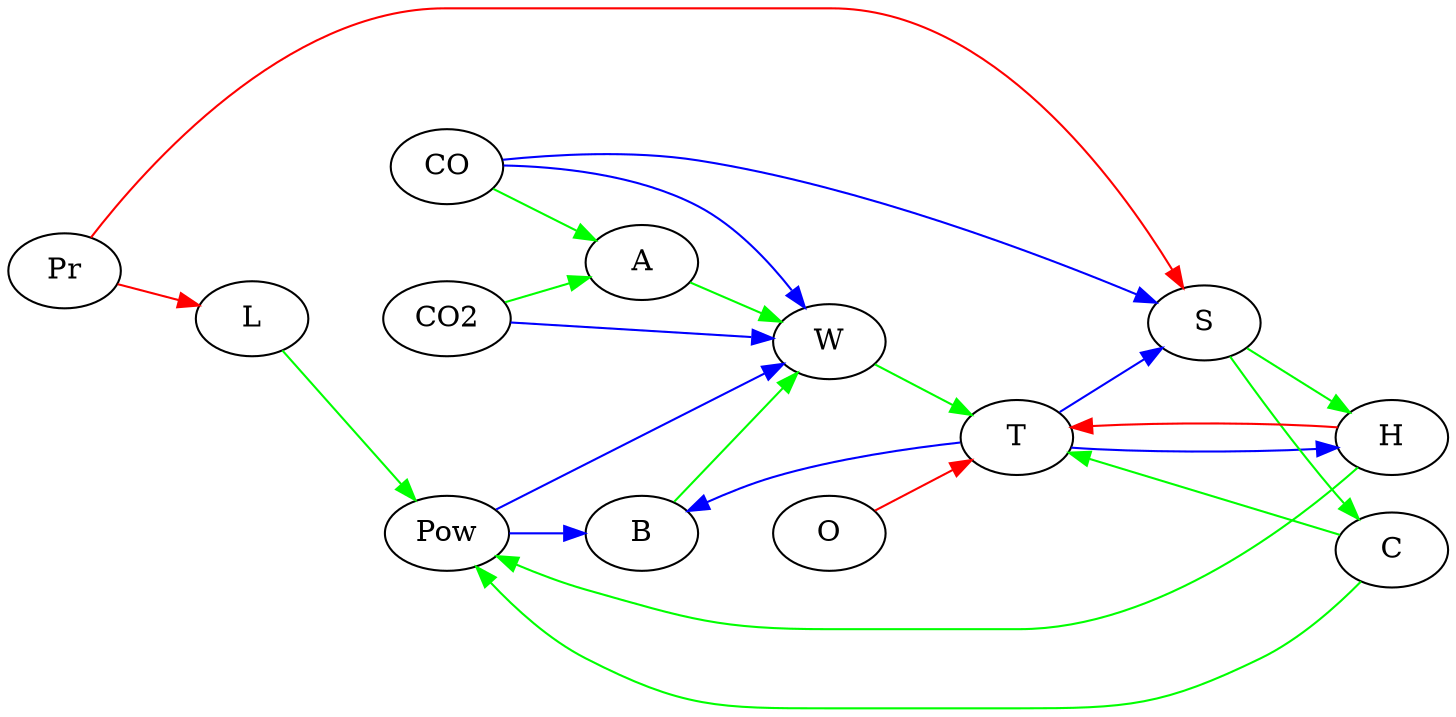 digraph {
	graph [rankdir=LR]
	edge [color=blue]
	Pow -> B
	Pow -> W
	T -> S
	T -> H
	T -> B
	CO -> W
	CO -> S
	CO2 -> W
	edge [color=red]
	Pr -> L
	Pr -> S
	H -> T
	O -> T
	edge [color=green]
	L -> Pow
	W -> T
	B -> W
	H -> Pow
	C -> T
	C -> Pow
	S -> H
	S -> C
	CO -> A
	A -> W
	CO2 -> A
}
